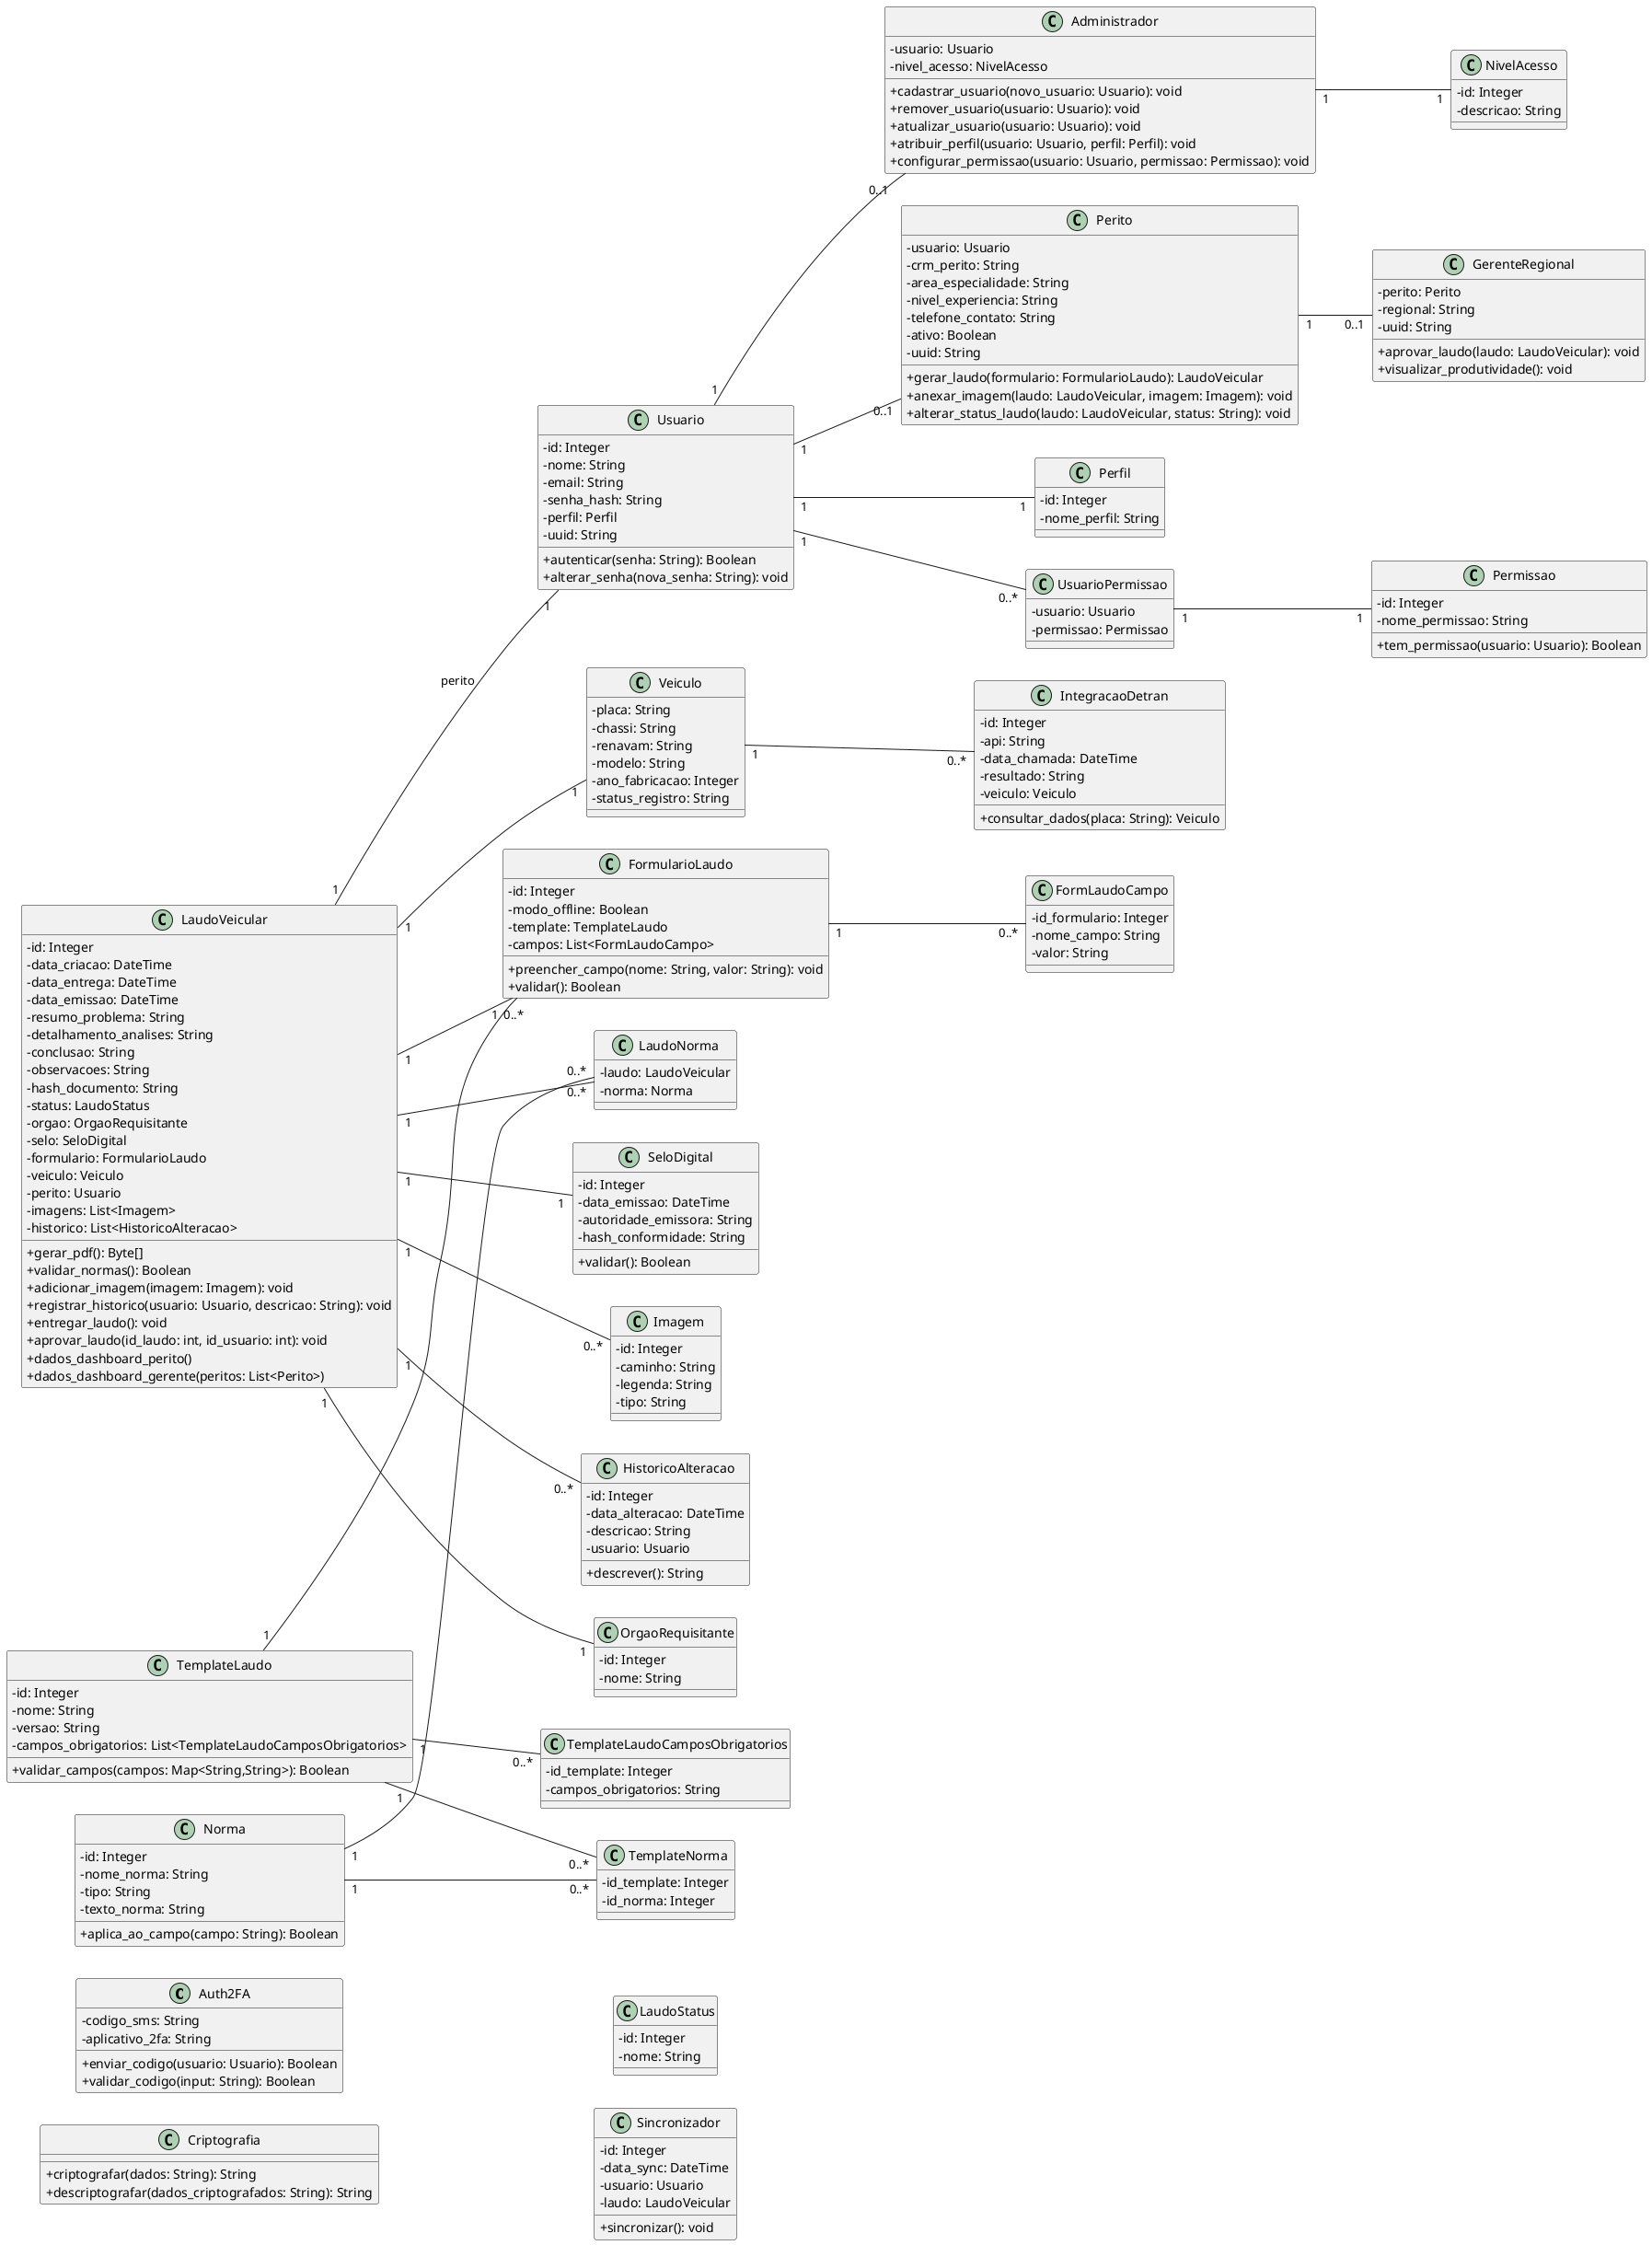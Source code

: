 @startuml AutoLaudoClasses
skinparam classAttributeIconSize 0
left to right direction

'-------------------------------------------------------------------------------
' CLASSES DE SEGURANÇA E AUTENTICAÇÃO
'-------------------------------------------------------------------------------
class Auth2FA {
  - codigo_sms: String
  - aplicativo_2fa: String
  + enviar_codigo(usuario: Usuario): Boolean
  + validar_codigo(input: String): Boolean
}

class Criptografia {
  + criptografar(dados: String): String
  + descriptografar(dados_criptografados: String): String
}

'-------------------------------------------------------------------------------
' CLASSES DE USUÁRIO, PERFIL, PERMISSÃO E ACESSO
'-------------------------------------------------------------------------------
class Usuario {
  - id: Integer
  - nome: String
  - email: String
  - senha_hash: String
  - perfil: Perfil
  - uuid: String
  + autenticar(senha: String): Boolean
  + alterar_senha(nova_senha: String): void
}

class Perfil {
  - id: Integer
  - nome_perfil: String
}

class Permissao {
  - id: Integer
  - nome_permissao: String
  + tem_permissao(usuario: Usuario): Boolean
}

class UsuarioPermissao {
  - usuario: Usuario
  - permissao: Permissao
}

class Administrador {
  - usuario: Usuario
  - nivel_acesso: NivelAcesso
  + cadastrar_usuario(novo_usuario: Usuario): void
  + remover_usuario(usuario: Usuario): void
  + atualizar_usuario(usuario: Usuario): void
  + atribuir_perfil(usuario: Usuario, perfil: Perfil): void
  + configurar_permissao(usuario: Usuario, permissao: Permissao): void
}

class NivelAcesso {
  - id: Integer
  - descricao: String
}

class Perito {
  - usuario: Usuario
  - crm_perito: String
  - area_especialidade: String
  - nivel_experiencia: String
  - telefone_contato: String
  - ativo: Boolean
  - uuid: String
  + gerar_laudo(formulario: FormularioLaudo): LaudoVeicular
  + anexar_imagem(laudo: LaudoVeicular, imagem: Imagem): void
  + alterar_status_laudo(laudo: LaudoVeicular, status: String): void
}

class GerenteRegional {
  - perito: Perito
  - regional: String
  - uuid: String
  + aprovar_laudo(laudo: LaudoVeicular): void
  + visualizar_produtividade(): void
}

Usuario "1" -- "1" Perfil
Usuario "1" -- "0..*" UsuarioPermissao
Usuario "1" -- "0..1" Perito
Usuario "1" -- "0..1" Administrador
Administrador "1" -- "1" NivelAcesso
Perito "1" -- "0..1" GerenteRegional
UsuarioPermissao "1" -- "1" Permissao

'-------------------------------------------------------------------------------
' CLASSES DE VEÍCULO E INTEGRAÇÃO DETRAN
'-------------------------------------------------------------------------------
class Veiculo {
  - placa: String
  - chassi: String
  - renavam: String
  - modelo: String
  - ano_fabricacao: Integer
  - status_registro: String
}

class IntegracaoDetran {
  - id: Integer
  - api: String
  - data_chamada: DateTime
  - resultado: String
  - veiculo: Veiculo
  + consultar_dados(placa: String): Veiculo
}

Veiculo "1" -- "0..*" IntegracaoDetran

'-------------------------------------------------------------------------------
' CLASSES DE LAUDO, FORMULÁRIO, TEMPLATE, NORMA, ETC.
'-------------------------------------------------------------------------------
class FormularioLaudo {
  - id: Integer
  - modo_offline: Boolean
  - template: TemplateLaudo
  - campos: List<FormLaudoCampo>
  + preencher_campo(nome: String, valor: String): void
  + validar(): Boolean
}

class TemplateLaudo {
  - id: Integer
  - nome: String
  - versao: String
  - campos_obrigatorios: List<TemplateLaudoCamposObrigatorios>
  + validar_campos(campos: Map<String,String>): Boolean
}

class TemplateLaudoCamposObrigatorios {
  - id_template: Integer
  - campos_obrigatorios: String
}

class FormLaudoCampo {
  - id_formulario: Integer
  - nome_campo: String
  - valor: String
}

class LaudoVeicular {
  - id: Integer
  - data_criacao: DateTime
  - data_entrega: DateTime
  - data_emissao: DateTime
  - resumo_problema: String
  - detalhamento_analises: String
  - conclusao: String
  - observacoes: String
  - hash_documento: String
  - status: LaudoStatus
  - orgao: OrgaoRequisitante
  - selo: SeloDigital
  - formulario: FormularioLaudo
  - veiculo: Veiculo
  - perito: Usuario
  - imagens: List<Imagem>
  - historico: List<HistoricoAlteracao>
  + gerar_pdf(): Byte[]
  + validar_normas(): Boolean
  + adicionar_imagem(imagem: Imagem): void
  + registrar_historico(usuario: Usuario, descricao: String): void
  + entregar_laudo(): void
  + aprovar_laudo(id_laudo: int, id_usuario: int): void
  + dados_dashboard_perito()
  + dados_dashboard_gerente(peritos: List<Perito>)
}

class LaudoNorma {
  - laudo: LaudoVeicular
  - norma: Norma
}

class Norma {
  - id: Integer
  - nome_norma: String
  - tipo: String
  - texto_norma: String
  + aplica_ao_campo(campo: String): Boolean
}

class TemplateNorma {
  - id_template: Integer
  - id_norma: Integer
}

LaudoVeicular "1" -- "1" Veiculo
LaudoVeicular "1" -- "1" FormularioLaudo
LaudoVeicular "1" -- "1" SeloDigital
LaudoVeicular "1" -- "0..*" Imagem
LaudoVeicular "1" -- "0..*" HistoricoAlteracao
LaudoVeicular "1" -- "1" OrgaoRequisitante
LaudoVeicular "1" -- "1" Usuario : perito
LaudoVeicular "1" -- "0..*" LaudoNorma
Norma "1" -- "0..*" LaudoNorma
TemplateLaudo "1" -- "0..*" TemplateNorma
Norma "1" -- "0..*" TemplateNorma
TemplateLaudo "1" -- "0..*" TemplateLaudoCamposObrigatorios
TemplateLaudo "1" -- "0..*" FormularioLaudo
FormularioLaudo "1" -- "0..*" FormLaudoCampo

'-------------------------------------------------------------------------------
' OUTRAS CLASSES DO DOMÍNIO
'-------------------------------------------------------------------------------
class LaudoStatus {
  - id: Integer
  - nome: String
}

class OrgaoRequisitante {
  - id: Integer
  - nome: String
}

class SeloDigital {
  - id: Integer
  - data_emissao: DateTime
  - autoridade_emissora: String
  - hash_conformidade: String
  + validar(): Boolean
}

class Imagem {
  - id: Integer
  - caminho: String
  - legenda: String
  - tipo: String
}

class HistoricoAlteracao {
  - id: Integer
  - data_alteracao: DateTime
  - descricao: String
  - usuario: Usuario
  + descrever(): String
}

class Sincronizador {
  - id: Integer
  - data_sync: DateTime
  - usuario: Usuario
  - laudo: LaudoVeicular
  + sincronizar(): void
}
@enduml